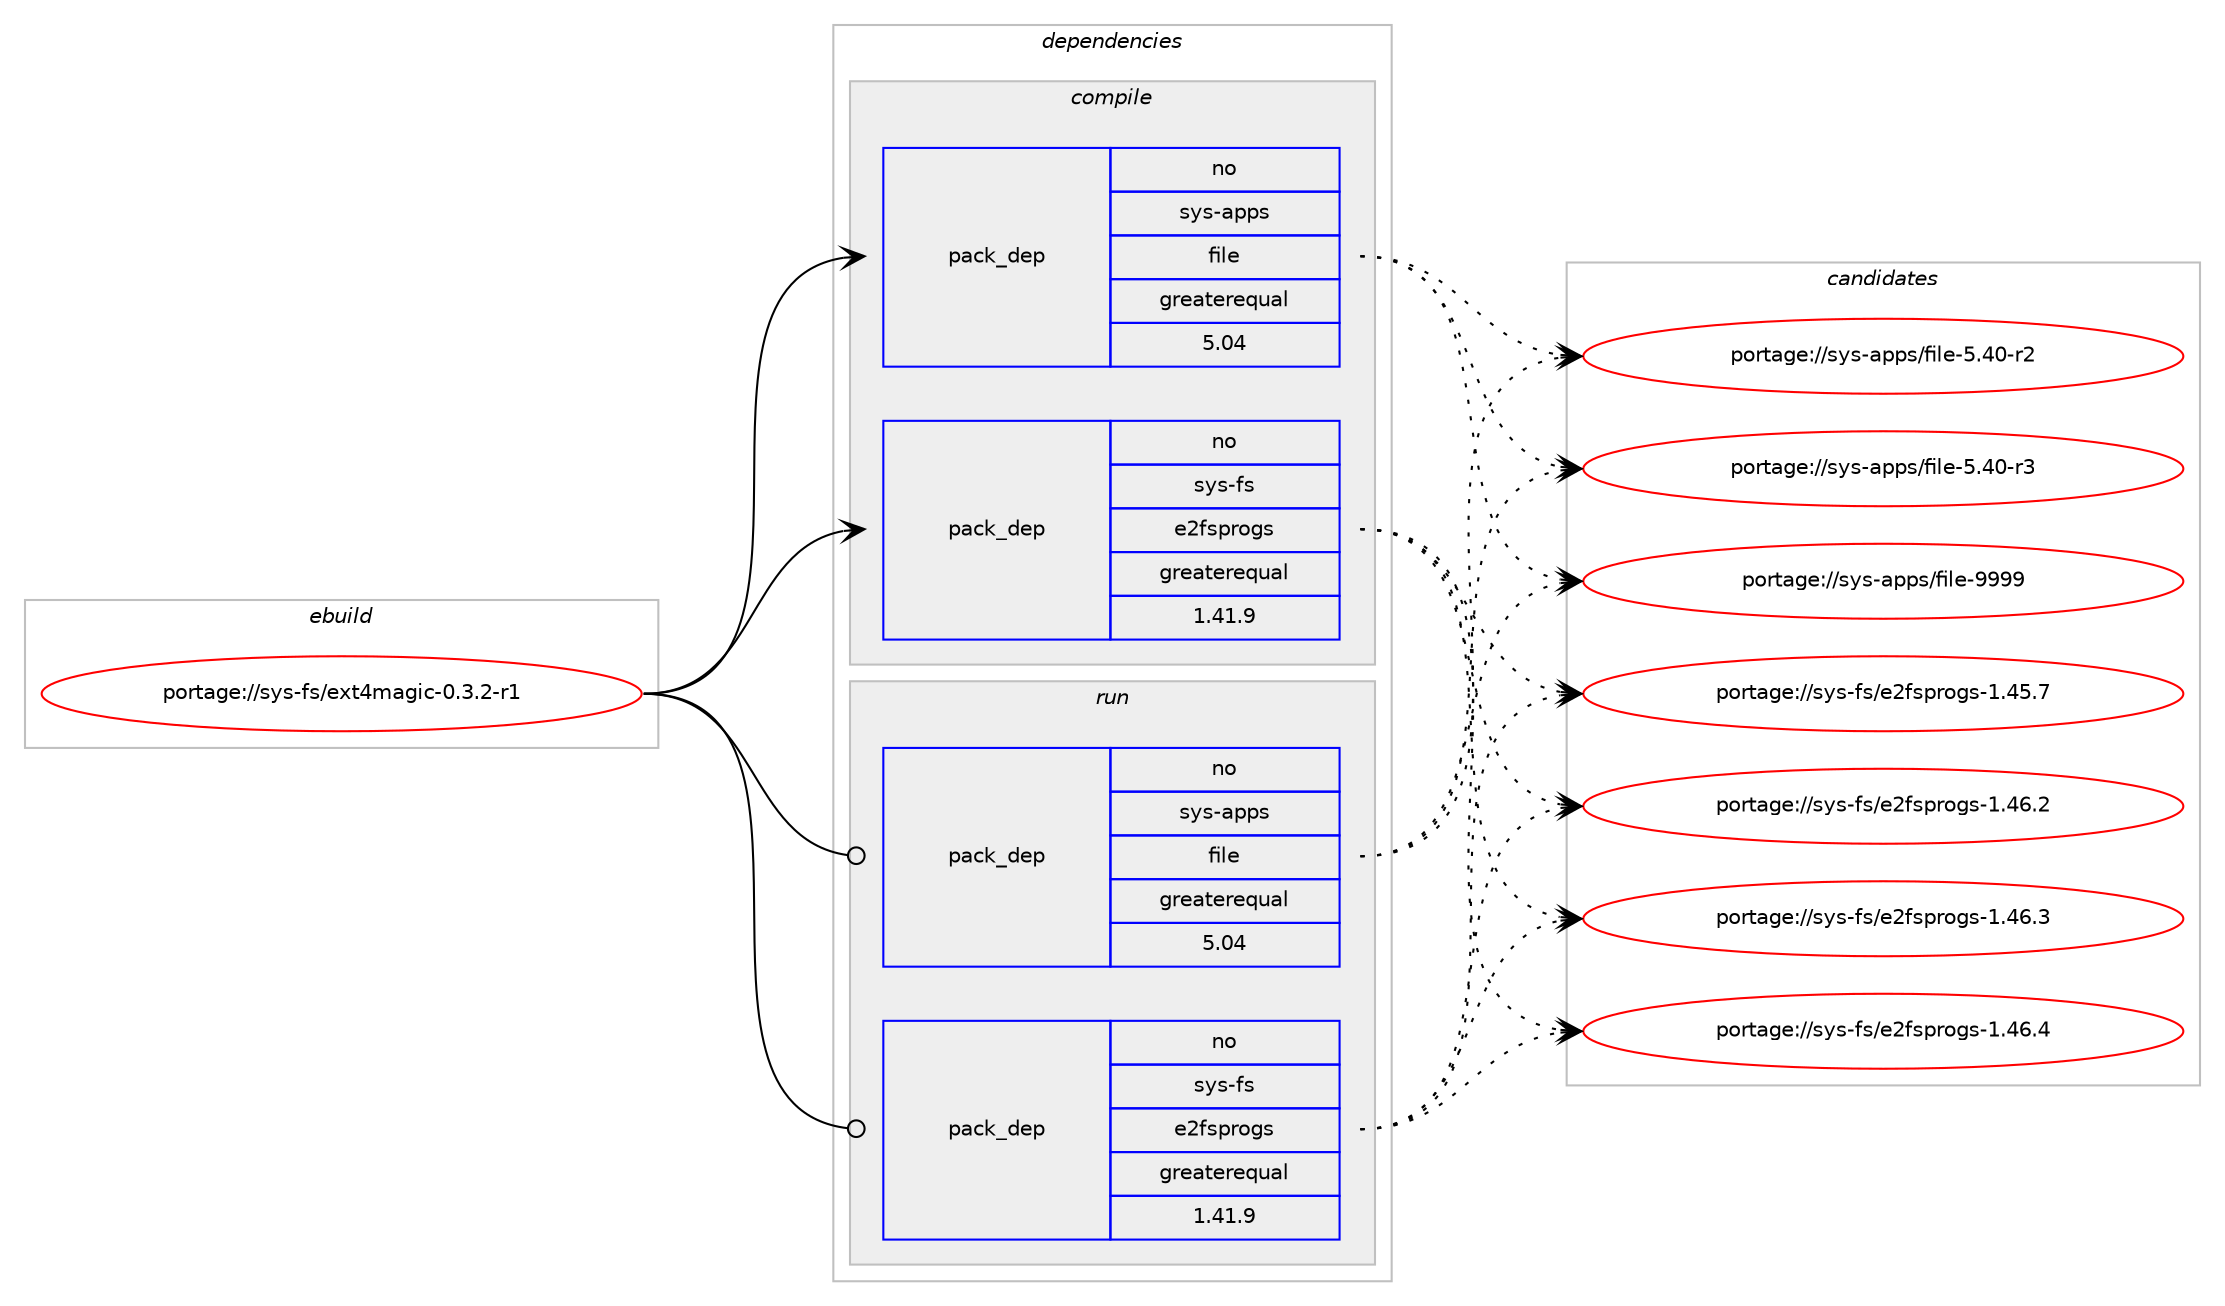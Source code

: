 digraph prolog {

# *************
# Graph options
# *************

newrank=true;
concentrate=true;
compound=true;
graph [rankdir=LR,fontname=Helvetica,fontsize=10,ranksep=1.5];#, ranksep=2.5, nodesep=0.2];
edge  [arrowhead=vee];
node  [fontname=Helvetica,fontsize=10];

# **********
# The ebuild
# **********

subgraph cluster_leftcol {
color=gray;
rank=same;
label=<<i>ebuild</i>>;
id [label="portage://sys-fs/ext4magic-0.3.2-r1", color=red, width=4, href="../sys-fs/ext4magic-0.3.2-r1.svg"];
}

# ****************
# The dependencies
# ****************

subgraph cluster_midcol {
color=gray;
label=<<i>dependencies</i>>;
subgraph cluster_compile {
fillcolor="#eeeeee";
style=filled;
label=<<i>compile</i>>;
# *** BEGIN UNKNOWN DEPENDENCY TYPE (TODO) ***
# id -> package_dependency(portage://sys-fs/ext4magic-0.3.2-r1,install,no,app-arch,bzip2,none,[,,],[],[])
# *** END UNKNOWN DEPENDENCY TYPE (TODO) ***

subgraph pack435 {
dependency919 [label=<<TABLE BORDER="0" CELLBORDER="1" CELLSPACING="0" CELLPADDING="4" WIDTH="220"><TR><TD ROWSPAN="6" CELLPADDING="30">pack_dep</TD></TR><TR><TD WIDTH="110">no</TD></TR><TR><TD>sys-apps</TD></TR><TR><TD>file</TD></TR><TR><TD>greaterequal</TD></TR><TR><TD>5.04</TD></TR></TABLE>>, shape=none, color=blue];
}
id:e -> dependency919:w [weight=20,style="solid",arrowhead="vee"];
# *** BEGIN UNKNOWN DEPENDENCY TYPE (TODO) ***
# id -> package_dependency(portage://sys-fs/ext4magic-0.3.2-r1,install,no,sys-apps,util-linux,none,[,,],[],[])
# *** END UNKNOWN DEPENDENCY TYPE (TODO) ***

subgraph pack436 {
dependency920 [label=<<TABLE BORDER="0" CELLBORDER="1" CELLSPACING="0" CELLPADDING="4" WIDTH="220"><TR><TD ROWSPAN="6" CELLPADDING="30">pack_dep</TD></TR><TR><TD WIDTH="110">no</TD></TR><TR><TD>sys-fs</TD></TR><TR><TD>e2fsprogs</TD></TR><TR><TD>greaterequal</TD></TR><TR><TD>1.41.9</TD></TR></TABLE>>, shape=none, color=blue];
}
id:e -> dependency920:w [weight=20,style="solid",arrowhead="vee"];
# *** BEGIN UNKNOWN DEPENDENCY TYPE (TODO) ***
# id -> package_dependency(portage://sys-fs/ext4magic-0.3.2-r1,install,no,sys-libs,zlib,none,[,,],[],[])
# *** END UNKNOWN DEPENDENCY TYPE (TODO) ***

}
subgraph cluster_compileandrun {
fillcolor="#eeeeee";
style=filled;
label=<<i>compile and run</i>>;
}
subgraph cluster_run {
fillcolor="#eeeeee";
style=filled;
label=<<i>run</i>>;
# *** BEGIN UNKNOWN DEPENDENCY TYPE (TODO) ***
# id -> package_dependency(portage://sys-fs/ext4magic-0.3.2-r1,run,no,app-arch,bzip2,none,[,,],[],[])
# *** END UNKNOWN DEPENDENCY TYPE (TODO) ***

subgraph pack437 {
dependency921 [label=<<TABLE BORDER="0" CELLBORDER="1" CELLSPACING="0" CELLPADDING="4" WIDTH="220"><TR><TD ROWSPAN="6" CELLPADDING="30">pack_dep</TD></TR><TR><TD WIDTH="110">no</TD></TR><TR><TD>sys-apps</TD></TR><TR><TD>file</TD></TR><TR><TD>greaterequal</TD></TR><TR><TD>5.04</TD></TR></TABLE>>, shape=none, color=blue];
}
id:e -> dependency921:w [weight=20,style="solid",arrowhead="odot"];
# *** BEGIN UNKNOWN DEPENDENCY TYPE (TODO) ***
# id -> package_dependency(portage://sys-fs/ext4magic-0.3.2-r1,run,no,sys-apps,util-linux,none,[,,],[],[])
# *** END UNKNOWN DEPENDENCY TYPE (TODO) ***

subgraph pack438 {
dependency922 [label=<<TABLE BORDER="0" CELLBORDER="1" CELLSPACING="0" CELLPADDING="4" WIDTH="220"><TR><TD ROWSPAN="6" CELLPADDING="30">pack_dep</TD></TR><TR><TD WIDTH="110">no</TD></TR><TR><TD>sys-fs</TD></TR><TR><TD>e2fsprogs</TD></TR><TR><TD>greaterequal</TD></TR><TR><TD>1.41.9</TD></TR></TABLE>>, shape=none, color=blue];
}
id:e -> dependency922:w [weight=20,style="solid",arrowhead="odot"];
# *** BEGIN UNKNOWN DEPENDENCY TYPE (TODO) ***
# id -> package_dependency(portage://sys-fs/ext4magic-0.3.2-r1,run,no,sys-libs,zlib,none,[,,],[],[])
# *** END UNKNOWN DEPENDENCY TYPE (TODO) ***

}
}

# **************
# The candidates
# **************

subgraph cluster_choices {
rank=same;
color=gray;
label=<<i>candidates</i>>;

subgraph choice435 {
color=black;
nodesep=1;
choice11512111545971121121154710210510810145534652484511450 [label="portage://sys-apps/file-5.40-r2", color=red, width=4,href="../sys-apps/file-5.40-r2.svg"];
choice11512111545971121121154710210510810145534652484511451 [label="portage://sys-apps/file-5.40-r3", color=red, width=4,href="../sys-apps/file-5.40-r3.svg"];
choice1151211154597112112115471021051081014557575757 [label="portage://sys-apps/file-9999", color=red, width=4,href="../sys-apps/file-9999.svg"];
dependency919:e -> choice11512111545971121121154710210510810145534652484511450:w [style=dotted,weight="100"];
dependency919:e -> choice11512111545971121121154710210510810145534652484511451:w [style=dotted,weight="100"];
dependency919:e -> choice1151211154597112112115471021051081014557575757:w [style=dotted,weight="100"];
}
subgraph choice436 {
color=black;
nodesep=1;
choice11512111545102115471015010211511211411110311545494652534655 [label="portage://sys-fs/e2fsprogs-1.45.7", color=red, width=4,href="../sys-fs/e2fsprogs-1.45.7.svg"];
choice11512111545102115471015010211511211411110311545494652544650 [label="portage://sys-fs/e2fsprogs-1.46.2", color=red, width=4,href="../sys-fs/e2fsprogs-1.46.2.svg"];
choice11512111545102115471015010211511211411110311545494652544651 [label="portage://sys-fs/e2fsprogs-1.46.3", color=red, width=4,href="../sys-fs/e2fsprogs-1.46.3.svg"];
choice11512111545102115471015010211511211411110311545494652544652 [label="portage://sys-fs/e2fsprogs-1.46.4", color=red, width=4,href="../sys-fs/e2fsprogs-1.46.4.svg"];
dependency920:e -> choice11512111545102115471015010211511211411110311545494652534655:w [style=dotted,weight="100"];
dependency920:e -> choice11512111545102115471015010211511211411110311545494652544650:w [style=dotted,weight="100"];
dependency920:e -> choice11512111545102115471015010211511211411110311545494652544651:w [style=dotted,weight="100"];
dependency920:e -> choice11512111545102115471015010211511211411110311545494652544652:w [style=dotted,weight="100"];
}
subgraph choice437 {
color=black;
nodesep=1;
choice11512111545971121121154710210510810145534652484511450 [label="portage://sys-apps/file-5.40-r2", color=red, width=4,href="../sys-apps/file-5.40-r2.svg"];
choice11512111545971121121154710210510810145534652484511451 [label="portage://sys-apps/file-5.40-r3", color=red, width=4,href="../sys-apps/file-5.40-r3.svg"];
choice1151211154597112112115471021051081014557575757 [label="portage://sys-apps/file-9999", color=red, width=4,href="../sys-apps/file-9999.svg"];
dependency921:e -> choice11512111545971121121154710210510810145534652484511450:w [style=dotted,weight="100"];
dependency921:e -> choice11512111545971121121154710210510810145534652484511451:w [style=dotted,weight="100"];
dependency921:e -> choice1151211154597112112115471021051081014557575757:w [style=dotted,weight="100"];
}
subgraph choice438 {
color=black;
nodesep=1;
choice11512111545102115471015010211511211411110311545494652534655 [label="portage://sys-fs/e2fsprogs-1.45.7", color=red, width=4,href="../sys-fs/e2fsprogs-1.45.7.svg"];
choice11512111545102115471015010211511211411110311545494652544650 [label="portage://sys-fs/e2fsprogs-1.46.2", color=red, width=4,href="../sys-fs/e2fsprogs-1.46.2.svg"];
choice11512111545102115471015010211511211411110311545494652544651 [label="portage://sys-fs/e2fsprogs-1.46.3", color=red, width=4,href="../sys-fs/e2fsprogs-1.46.3.svg"];
choice11512111545102115471015010211511211411110311545494652544652 [label="portage://sys-fs/e2fsprogs-1.46.4", color=red, width=4,href="../sys-fs/e2fsprogs-1.46.4.svg"];
dependency922:e -> choice11512111545102115471015010211511211411110311545494652534655:w [style=dotted,weight="100"];
dependency922:e -> choice11512111545102115471015010211511211411110311545494652544650:w [style=dotted,weight="100"];
dependency922:e -> choice11512111545102115471015010211511211411110311545494652544651:w [style=dotted,weight="100"];
dependency922:e -> choice11512111545102115471015010211511211411110311545494652544652:w [style=dotted,weight="100"];
}
}

}
